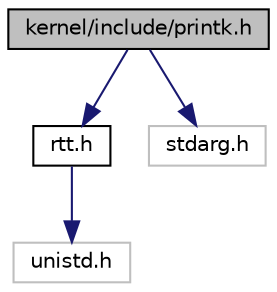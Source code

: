 digraph "kernel/include/printk.h"
{
 // LATEX_PDF_SIZE
  edge [fontname="Helvetica",fontsize="10",labelfontname="Helvetica",labelfontsize="10"];
  node [fontname="Helvetica",fontsize="10",shape=record];
  Node1 [label="kernel/include/printk.h",height=0.2,width=0.4,color="black", fillcolor="grey75", style="filled", fontcolor="black",tooltip="formatted string printing at kernel level, wraps RTT"];
  Node1 -> Node2 [color="midnightblue",fontsize="10",style="solid",fontname="Helvetica"];
  Node2 [label="rtt.h",height=0.2,width=0.4,color="black", fillcolor="white", style="filled",URL="$rtt_8h.html",tooltip="constants and prototypes for real-time transfer (RTT)"];
  Node2 -> Node3 [color="midnightblue",fontsize="10",style="solid",fontname="Helvetica"];
  Node3 [label="unistd.h",height=0.2,width=0.4,color="grey75", fillcolor="white", style="filled",tooltip=" "];
  Node1 -> Node4 [color="midnightblue",fontsize="10",style="solid",fontname="Helvetica"];
  Node4 [label="stdarg.h",height=0.2,width=0.4,color="grey75", fillcolor="white", style="filled",tooltip=" "];
}
